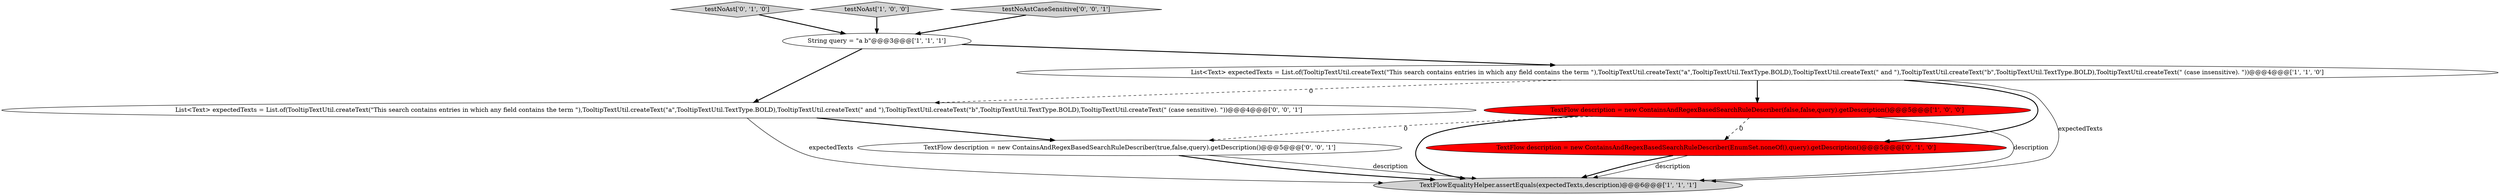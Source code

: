 digraph {
9 [style = filled, label = "List<Text> expectedTexts = List.of(TooltipTextUtil.createText(\"This search contains entries in which any field contains the term \"),TooltipTextUtil.createText(\"a\",TooltipTextUtil.TextType.BOLD),TooltipTextUtil.createText(\" and \"),TooltipTextUtil.createText(\"b\",TooltipTextUtil.TextType.BOLD),TooltipTextUtil.createText(\" (case sensitive). \"))@@@4@@@['0', '0', '1']", fillcolor = white, shape = ellipse image = "AAA0AAABBB3BBB"];
5 [style = filled, label = "testNoAst['0', '1', '0']", fillcolor = lightgray, shape = diamond image = "AAA0AAABBB2BBB"];
2 [style = filled, label = "String query = \"a b\"@@@3@@@['1', '1', '1']", fillcolor = white, shape = ellipse image = "AAA0AAABBB1BBB"];
1 [style = filled, label = "TextFlowEqualityHelper.assertEquals(expectedTexts,description)@@@6@@@['1', '1', '1']", fillcolor = lightgray, shape = ellipse image = "AAA0AAABBB1BBB"];
3 [style = filled, label = "TextFlow description = new ContainsAndRegexBasedSearchRuleDescriber(false,false,query).getDescription()@@@5@@@['1', '0', '0']", fillcolor = red, shape = ellipse image = "AAA1AAABBB1BBB"];
0 [style = filled, label = "List<Text> expectedTexts = List.of(TooltipTextUtil.createText(\"This search contains entries in which any field contains the term \"),TooltipTextUtil.createText(\"a\",TooltipTextUtil.TextType.BOLD),TooltipTextUtil.createText(\" and \"),TooltipTextUtil.createText(\"b\",TooltipTextUtil.TextType.BOLD),TooltipTextUtil.createText(\" (case insensitive). \"))@@@4@@@['1', '1', '0']", fillcolor = white, shape = ellipse image = "AAA0AAABBB1BBB"];
4 [style = filled, label = "testNoAst['1', '0', '0']", fillcolor = lightgray, shape = diamond image = "AAA0AAABBB1BBB"];
8 [style = filled, label = "testNoAstCaseSensitive['0', '0', '1']", fillcolor = lightgray, shape = diamond image = "AAA0AAABBB3BBB"];
7 [style = filled, label = "TextFlow description = new ContainsAndRegexBasedSearchRuleDescriber(true,false,query).getDescription()@@@5@@@['0', '0', '1']", fillcolor = white, shape = ellipse image = "AAA0AAABBB3BBB"];
6 [style = filled, label = "TextFlow description = new ContainsAndRegexBasedSearchRuleDescriber(EnumSet.noneOf(),query).getDescription()@@@5@@@['0', '1', '0']", fillcolor = red, shape = ellipse image = "AAA1AAABBB2BBB"];
0->3 [style = bold, label=""];
0->1 [style = solid, label="expectedTexts"];
6->1 [style = bold, label=""];
5->2 [style = bold, label=""];
7->1 [style = solid, label="description"];
2->0 [style = bold, label=""];
3->6 [style = dashed, label="0"];
7->1 [style = bold, label=""];
4->2 [style = bold, label=""];
2->9 [style = bold, label=""];
9->1 [style = solid, label="expectedTexts"];
0->9 [style = dashed, label="0"];
3->1 [style = bold, label=""];
9->7 [style = bold, label=""];
8->2 [style = bold, label=""];
3->1 [style = solid, label="description"];
0->6 [style = bold, label=""];
6->1 [style = solid, label="description"];
3->7 [style = dashed, label="0"];
}
